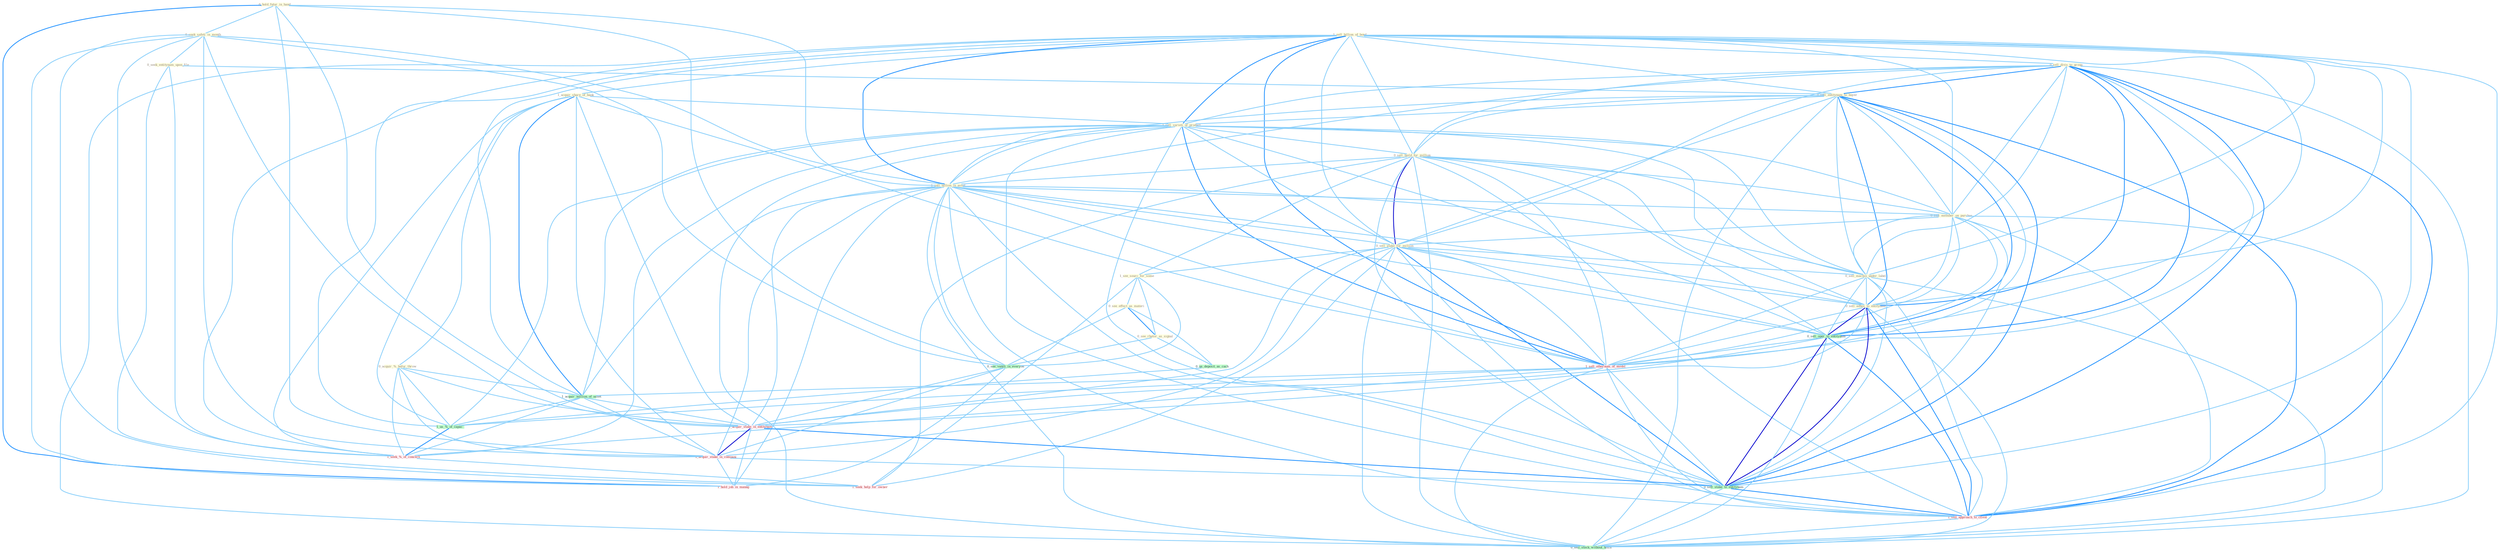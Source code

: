 Graph G{ 
    node
    [shape=polygon,style=filled,width=.5,height=.06,color="#BDFCC9",fixedsize=true,fontsize=4,
    fontcolor="#2f4f4f"];
    {node
    [color="#ffffe0", fontcolor="#8b7d6b"] "0_hold_futur_in_hand " "1_sell_billion_of_bond " "1_acquir_share_of_bank " "0_seek_safeti_in_month " "0_sell_divis_to_group " "0_seek_entitynam_upon_file " "0_sell_entitynam_to_buyer " "1_sell_varieti_of_product " "0_sell_build_for_million " "1_sell_billion_in_asset " "0_sell_member_on_purchas " "0_sell_stake_for_million " "1_see_sourc_for_some " "0_see_effect_as_materi " "0_sell_machin_under_label " "0_see_rhetor_as_signal " "0_acquir_%_befor_throw " "0_sell_adhes_to_entitynam "}
{node [color="#fff0f5", fontcolor="#b22222"] "1_sell_othernum_of_model " "1_acquir_stake_in_entitynam " "1_acquir_stake_in_compani " "1_sell_approach_to_client " "1_hold_job_in_manag " "1_seek_%_of_concern " "1_seek_help_for_owner "}
edge [color="#B0E2FF"];

	"0_hold_futur_in_hand " -- "0_seek_safeti_in_month " [w="1", color="#87cefa" ];
	"0_hold_futur_in_hand " -- "1_sell_billion_in_asset " [w="1", color="#87cefa" ];
	"0_hold_futur_in_hand " -- "0_see_vaniti_in_everyon " [w="1", color="#87cefa" ];
	"0_hold_futur_in_hand " -- "1_acquir_stake_in_entitynam " [w="1", color="#87cefa" ];
	"0_hold_futur_in_hand " -- "1_acquir_stake_in_compani " [w="1", color="#87cefa" ];
	"0_hold_futur_in_hand " -- "1_hold_job_in_manag " [w="2", color="#1e90ff" , len=0.8];
	"1_sell_billion_of_bond " -- "1_acquir_share_of_bank " [w="1", color="#87cefa" ];
	"1_sell_billion_of_bond " -- "0_sell_divis_to_group " [w="1", color="#87cefa" ];
	"1_sell_billion_of_bond " -- "0_sell_entitynam_to_buyer " [w="1", color="#87cefa" ];
	"1_sell_billion_of_bond " -- "1_sell_varieti_of_product " [w="2", color="#1e90ff" , len=0.8];
	"1_sell_billion_of_bond " -- "0_sell_build_for_million " [w="1", color="#87cefa" ];
	"1_sell_billion_of_bond " -- "1_sell_billion_in_asset " [w="2", color="#1e90ff" , len=0.8];
	"1_sell_billion_of_bond " -- "0_sell_member_on_purchas " [w="1", color="#87cefa" ];
	"1_sell_billion_of_bond " -- "0_sell_stake_for_million " [w="1", color="#87cefa" ];
	"1_sell_billion_of_bond " -- "0_sell_machin_under_label " [w="1", color="#87cefa" ];
	"1_sell_billion_of_bond " -- "0_sell_adhes_to_entitynam " [w="1", color="#87cefa" ];
	"1_sell_billion_of_bond " -- "0_sell_oper_to_entitynam " [w="1", color="#87cefa" ];
	"1_sell_billion_of_bond " -- "1_sell_othernum_of_model " [w="2", color="#1e90ff" , len=0.8];
	"1_sell_billion_of_bond " -- "1_acquir_million_of_asset " [w="1", color="#87cefa" ];
	"1_sell_billion_of_bond " -- "0_sell_stake_to_entitynam " [w="1", color="#87cefa" ];
	"1_sell_billion_of_bond " -- "1_us_%_of_capac " [w="1", color="#87cefa" ];
	"1_sell_billion_of_bond " -- "1_sell_approach_to_client " [w="1", color="#87cefa" ];
	"1_sell_billion_of_bond " -- "0_sell_stock_without_hitch " [w="1", color="#87cefa" ];
	"1_sell_billion_of_bond " -- "1_seek_%_of_concern " [w="1", color="#87cefa" ];
	"1_acquir_share_of_bank " -- "1_sell_varieti_of_product " [w="1", color="#87cefa" ];
	"1_acquir_share_of_bank " -- "0_acquir_%_befor_throw " [w="1", color="#87cefa" ];
	"1_acquir_share_of_bank " -- "1_sell_othernum_of_model " [w="1", color="#87cefa" ];
	"1_acquir_share_of_bank " -- "1_acquir_million_of_asset " [w="2", color="#1e90ff" , len=0.8];
	"1_acquir_share_of_bank " -- "1_acquir_stake_in_entitynam " [w="1", color="#87cefa" ];
	"1_acquir_share_of_bank " -- "1_acquir_stake_in_compani " [w="1", color="#87cefa" ];
	"1_acquir_share_of_bank " -- "1_us_%_of_capac " [w="1", color="#87cefa" ];
	"1_acquir_share_of_bank " -- "1_seek_%_of_concern " [w="1", color="#87cefa" ];
	"0_seek_safeti_in_month " -- "0_seek_entitynam_upon_file " [w="1", color="#87cefa" ];
	"0_seek_safeti_in_month " -- "1_sell_billion_in_asset " [w="1", color="#87cefa" ];
	"0_seek_safeti_in_month " -- "0_see_vaniti_in_everyon " [w="1", color="#87cefa" ];
	"0_seek_safeti_in_month " -- "1_acquir_stake_in_entitynam " [w="1", color="#87cefa" ];
	"0_seek_safeti_in_month " -- "1_acquir_stake_in_compani " [w="1", color="#87cefa" ];
	"0_seek_safeti_in_month " -- "1_hold_job_in_manag " [w="1", color="#87cefa" ];
	"0_seek_safeti_in_month " -- "1_seek_%_of_concern " [w="1", color="#87cefa" ];
	"0_seek_safeti_in_month " -- "1_seek_help_for_owner " [w="1", color="#87cefa" ];
	"0_sell_divis_to_group " -- "0_sell_entitynam_to_buyer " [w="2", color="#1e90ff" , len=0.8];
	"0_sell_divis_to_group " -- "1_sell_varieti_of_product " [w="1", color="#87cefa" ];
	"0_sell_divis_to_group " -- "0_sell_build_for_million " [w="1", color="#87cefa" ];
	"0_sell_divis_to_group " -- "1_sell_billion_in_asset " [w="1", color="#87cefa" ];
	"0_sell_divis_to_group " -- "0_sell_member_on_purchas " [w="1", color="#87cefa" ];
	"0_sell_divis_to_group " -- "0_sell_stake_for_million " [w="1", color="#87cefa" ];
	"0_sell_divis_to_group " -- "0_sell_machin_under_label " [w="1", color="#87cefa" ];
	"0_sell_divis_to_group " -- "0_sell_adhes_to_entitynam " [w="2", color="#1e90ff" , len=0.8];
	"0_sell_divis_to_group " -- "0_sell_oper_to_entitynam " [w="2", color="#1e90ff" , len=0.8];
	"0_sell_divis_to_group " -- "1_sell_othernum_of_model " [w="1", color="#87cefa" ];
	"0_sell_divis_to_group " -- "0_sell_stake_to_entitynam " [w="2", color="#1e90ff" , len=0.8];
	"0_sell_divis_to_group " -- "1_sell_approach_to_client " [w="2", color="#1e90ff" , len=0.8];
	"0_sell_divis_to_group " -- "0_sell_stock_without_hitch " [w="1", color="#87cefa" ];
	"0_seek_entitynam_upon_file " -- "0_sell_entitynam_to_buyer " [w="1", color="#87cefa" ];
	"0_seek_entitynam_upon_file " -- "1_seek_%_of_concern " [w="1", color="#87cefa" ];
	"0_seek_entitynam_upon_file " -- "1_seek_help_for_owner " [w="1", color="#87cefa" ];
	"0_sell_entitynam_to_buyer " -- "1_sell_varieti_of_product " [w="1", color="#87cefa" ];
	"0_sell_entitynam_to_buyer " -- "0_sell_build_for_million " [w="1", color="#87cefa" ];
	"0_sell_entitynam_to_buyer " -- "1_sell_billion_in_asset " [w="1", color="#87cefa" ];
	"0_sell_entitynam_to_buyer " -- "0_sell_member_on_purchas " [w="1", color="#87cefa" ];
	"0_sell_entitynam_to_buyer " -- "0_sell_stake_for_million " [w="1", color="#87cefa" ];
	"0_sell_entitynam_to_buyer " -- "0_sell_machin_under_label " [w="1", color="#87cefa" ];
	"0_sell_entitynam_to_buyer " -- "0_sell_adhes_to_entitynam " [w="2", color="#1e90ff" , len=0.8];
	"0_sell_entitynam_to_buyer " -- "0_sell_oper_to_entitynam " [w="2", color="#1e90ff" , len=0.8];
	"0_sell_entitynam_to_buyer " -- "1_sell_othernum_of_model " [w="1", color="#87cefa" ];
	"0_sell_entitynam_to_buyer " -- "0_sell_stake_to_entitynam " [w="2", color="#1e90ff" , len=0.8];
	"0_sell_entitynam_to_buyer " -- "1_sell_approach_to_client " [w="2", color="#1e90ff" , len=0.8];
	"0_sell_entitynam_to_buyer " -- "0_sell_stock_without_hitch " [w="1", color="#87cefa" ];
	"1_sell_varieti_of_product " -- "0_sell_build_for_million " [w="1", color="#87cefa" ];
	"1_sell_varieti_of_product " -- "1_sell_billion_in_asset " [w="1", color="#87cefa" ];
	"1_sell_varieti_of_product " -- "0_sell_member_on_purchas " [w="1", color="#87cefa" ];
	"1_sell_varieti_of_product " -- "0_sell_stake_for_million " [w="1", color="#87cefa" ];
	"1_sell_varieti_of_product " -- "0_sell_machin_under_label " [w="1", color="#87cefa" ];
	"1_sell_varieti_of_product " -- "0_sell_adhes_to_entitynam " [w="1", color="#87cefa" ];
	"1_sell_varieti_of_product " -- "0_sell_oper_to_entitynam " [w="1", color="#87cefa" ];
	"1_sell_varieti_of_product " -- "1_sell_othernum_of_model " [w="2", color="#1e90ff" , len=0.8];
	"1_sell_varieti_of_product " -- "1_acquir_million_of_asset " [w="1", color="#87cefa" ];
	"1_sell_varieti_of_product " -- "0_sell_stake_to_entitynam " [w="1", color="#87cefa" ];
	"1_sell_varieti_of_product " -- "1_us_%_of_capac " [w="1", color="#87cefa" ];
	"1_sell_varieti_of_product " -- "1_sell_approach_to_client " [w="1", color="#87cefa" ];
	"1_sell_varieti_of_product " -- "0_sell_stock_without_hitch " [w="1", color="#87cefa" ];
	"1_sell_varieti_of_product " -- "1_seek_%_of_concern " [w="1", color="#87cefa" ];
	"0_sell_build_for_million " -- "1_sell_billion_in_asset " [w="1", color="#87cefa" ];
	"0_sell_build_for_million " -- "0_sell_member_on_purchas " [w="1", color="#87cefa" ];
	"0_sell_build_for_million " -- "0_sell_stake_for_million " [w="3", color="#0000cd" , len=0.6];
	"0_sell_build_for_million " -- "1_see_sourc_for_some " [w="1", color="#87cefa" ];
	"0_sell_build_for_million " -- "0_sell_machin_under_label " [w="1", color="#87cefa" ];
	"0_sell_build_for_million " -- "0_sell_adhes_to_entitynam " [w="1", color="#87cefa" ];
	"0_sell_build_for_million " -- "0_sell_oper_to_entitynam " [w="1", color="#87cefa" ];
	"0_sell_build_for_million " -- "1_sell_othernum_of_model " [w="1", color="#87cefa" ];
	"0_sell_build_for_million " -- "0_sell_stake_to_entitynam " [w="1", color="#87cefa" ];
	"0_sell_build_for_million " -- "1_sell_approach_to_client " [w="1", color="#87cefa" ];
	"0_sell_build_for_million " -- "0_sell_stock_without_hitch " [w="1", color="#87cefa" ];
	"0_sell_build_for_million " -- "1_seek_help_for_owner " [w="1", color="#87cefa" ];
	"1_sell_billion_in_asset " -- "0_sell_member_on_purchas " [w="1", color="#87cefa" ];
	"1_sell_billion_in_asset " -- "0_sell_stake_for_million " [w="1", color="#87cefa" ];
	"1_sell_billion_in_asset " -- "0_sell_machin_under_label " [w="1", color="#87cefa" ];
	"1_sell_billion_in_asset " -- "0_sell_adhes_to_entitynam " [w="1", color="#87cefa" ];
	"1_sell_billion_in_asset " -- "0_sell_oper_to_entitynam " [w="1", color="#87cefa" ];
	"1_sell_billion_in_asset " -- "1_sell_othernum_of_model " [w="1", color="#87cefa" ];
	"1_sell_billion_in_asset " -- "0_see_vaniti_in_everyon " [w="1", color="#87cefa" ];
	"1_sell_billion_in_asset " -- "1_acquir_million_of_asset " [w="1", color="#87cefa" ];
	"1_sell_billion_in_asset " -- "1_acquir_stake_in_entitynam " [w="1", color="#87cefa" ];
	"1_sell_billion_in_asset " -- "1_acquir_stake_in_compani " [w="1", color="#87cefa" ];
	"1_sell_billion_in_asset " -- "0_sell_stake_to_entitynam " [w="1", color="#87cefa" ];
	"1_sell_billion_in_asset " -- "1_sell_approach_to_client " [w="1", color="#87cefa" ];
	"1_sell_billion_in_asset " -- "1_hold_job_in_manag " [w="1", color="#87cefa" ];
	"1_sell_billion_in_asset " -- "0_sell_stock_without_hitch " [w="1", color="#87cefa" ];
	"0_sell_member_on_purchas " -- "0_sell_stake_for_million " [w="1", color="#87cefa" ];
	"0_sell_member_on_purchas " -- "0_sell_machin_under_label " [w="1", color="#87cefa" ];
	"0_sell_member_on_purchas " -- "0_sell_adhes_to_entitynam " [w="1", color="#87cefa" ];
	"0_sell_member_on_purchas " -- "0_sell_oper_to_entitynam " [w="1", color="#87cefa" ];
	"0_sell_member_on_purchas " -- "1_sell_othernum_of_model " [w="1", color="#87cefa" ];
	"0_sell_member_on_purchas " -- "0_sell_stake_to_entitynam " [w="1", color="#87cefa" ];
	"0_sell_member_on_purchas " -- "1_sell_approach_to_client " [w="1", color="#87cefa" ];
	"0_sell_member_on_purchas " -- "0_sell_stock_without_hitch " [w="1", color="#87cefa" ];
	"0_sell_stake_for_million " -- "1_see_sourc_for_some " [w="1", color="#87cefa" ];
	"0_sell_stake_for_million " -- "0_sell_machin_under_label " [w="1", color="#87cefa" ];
	"0_sell_stake_for_million " -- "0_sell_adhes_to_entitynam " [w="1", color="#87cefa" ];
	"0_sell_stake_for_million " -- "0_sell_oper_to_entitynam " [w="1", color="#87cefa" ];
	"0_sell_stake_for_million " -- "1_sell_othernum_of_model " [w="1", color="#87cefa" ];
	"0_sell_stake_for_million " -- "1_acquir_stake_in_entitynam " [w="1", color="#87cefa" ];
	"0_sell_stake_for_million " -- "1_acquir_stake_in_compani " [w="1", color="#87cefa" ];
	"0_sell_stake_for_million " -- "0_sell_stake_to_entitynam " [w="2", color="#1e90ff" , len=0.8];
	"0_sell_stake_for_million " -- "1_sell_approach_to_client " [w="1", color="#87cefa" ];
	"0_sell_stake_for_million " -- "0_sell_stock_without_hitch " [w="1", color="#87cefa" ];
	"0_sell_stake_for_million " -- "1_seek_help_for_owner " [w="1", color="#87cefa" ];
	"1_see_sourc_for_some " -- "0_see_effect_as_materi " [w="1", color="#87cefa" ];
	"1_see_sourc_for_some " -- "0_see_rhetor_as_signal " [w="1", color="#87cefa" ];
	"1_see_sourc_for_some " -- "0_see_vaniti_in_everyon " [w="1", color="#87cefa" ];
	"1_see_sourc_for_some " -- "1_seek_help_for_owner " [w="1", color="#87cefa" ];
	"0_see_effect_as_materi " -- "0_see_rhetor_as_signal " [w="2", color="#1e90ff" , len=0.8];
	"0_see_effect_as_materi " -- "0_see_vaniti_in_everyon " [w="1", color="#87cefa" ];
	"0_see_effect_as_materi " -- "0_us_deposit_as_cach " [w="1", color="#87cefa" ];
	"0_sell_machin_under_label " -- "0_sell_adhes_to_entitynam " [w="1", color="#87cefa" ];
	"0_sell_machin_under_label " -- "0_sell_oper_to_entitynam " [w="1", color="#87cefa" ];
	"0_sell_machin_under_label " -- "1_sell_othernum_of_model " [w="1", color="#87cefa" ];
	"0_sell_machin_under_label " -- "0_sell_stake_to_entitynam " [w="1", color="#87cefa" ];
	"0_sell_machin_under_label " -- "1_sell_approach_to_client " [w="1", color="#87cefa" ];
	"0_sell_machin_under_label " -- "0_sell_stock_without_hitch " [w="1", color="#87cefa" ];
	"0_see_rhetor_as_signal " -- "0_see_vaniti_in_everyon " [w="1", color="#87cefa" ];
	"0_see_rhetor_as_signal " -- "0_us_deposit_as_cach " [w="1", color="#87cefa" ];
	"0_acquir_%_befor_throw " -- "1_acquir_million_of_asset " [w="1", color="#87cefa" ];
	"0_acquir_%_befor_throw " -- "1_acquir_stake_in_entitynam " [w="1", color="#87cefa" ];
	"0_acquir_%_befor_throw " -- "1_acquir_stake_in_compani " [w="1", color="#87cefa" ];
	"0_acquir_%_befor_throw " -- "1_us_%_of_capac " [w="1", color="#87cefa" ];
	"0_acquir_%_befor_throw " -- "1_seek_%_of_concern " [w="1", color="#87cefa" ];
	"0_sell_adhes_to_entitynam " -- "0_sell_oper_to_entitynam " [w="3", color="#0000cd" , len=0.6];
	"0_sell_adhes_to_entitynam " -- "1_sell_othernum_of_model " [w="1", color="#87cefa" ];
	"0_sell_adhes_to_entitynam " -- "1_acquir_stake_in_entitynam " [w="1", color="#87cefa" ];
	"0_sell_adhes_to_entitynam " -- "0_sell_stake_to_entitynam " [w="3", color="#0000cd" , len=0.6];
	"0_sell_adhes_to_entitynam " -- "1_sell_approach_to_client " [w="2", color="#1e90ff" , len=0.8];
	"0_sell_adhes_to_entitynam " -- "0_sell_stock_without_hitch " [w="1", color="#87cefa" ];
	"0_sell_oper_to_entitynam " -- "1_sell_othernum_of_model " [w="1", color="#87cefa" ];
	"0_sell_oper_to_entitynam " -- "1_acquir_stake_in_entitynam " [w="1", color="#87cefa" ];
	"0_sell_oper_to_entitynam " -- "0_sell_stake_to_entitynam " [w="3", color="#0000cd" , len=0.6];
	"0_sell_oper_to_entitynam " -- "1_sell_approach_to_client " [w="2", color="#1e90ff" , len=0.8];
	"0_sell_oper_to_entitynam " -- "0_sell_stock_without_hitch " [w="1", color="#87cefa" ];
	"1_sell_othernum_of_model " -- "1_acquir_million_of_asset " [w="1", color="#87cefa" ];
	"1_sell_othernum_of_model " -- "0_sell_stake_to_entitynam " [w="1", color="#87cefa" ];
	"1_sell_othernum_of_model " -- "1_us_%_of_capac " [w="1", color="#87cefa" ];
	"1_sell_othernum_of_model " -- "1_sell_approach_to_client " [w="1", color="#87cefa" ];
	"1_sell_othernum_of_model " -- "0_sell_stock_without_hitch " [w="1", color="#87cefa" ];
	"1_sell_othernum_of_model " -- "1_seek_%_of_concern " [w="1", color="#87cefa" ];
	"0_see_vaniti_in_everyon " -- "1_acquir_stake_in_entitynam " [w="1", color="#87cefa" ];
	"0_see_vaniti_in_everyon " -- "1_acquir_stake_in_compani " [w="1", color="#87cefa" ];
	"0_see_vaniti_in_everyon " -- "1_hold_job_in_manag " [w="1", color="#87cefa" ];
	"1_acquir_million_of_asset " -- "1_acquir_stake_in_entitynam " [w="1", color="#87cefa" ];
	"1_acquir_million_of_asset " -- "1_acquir_stake_in_compani " [w="1", color="#87cefa" ];
	"1_acquir_million_of_asset " -- "1_us_%_of_capac " [w="1", color="#87cefa" ];
	"1_acquir_million_of_asset " -- "1_seek_%_of_concern " [w="1", color="#87cefa" ];
	"0_us_deposit_as_cach " -- "1_us_%_of_capac " [w="1", color="#87cefa" ];
	"1_acquir_stake_in_entitynam " -- "1_acquir_stake_in_compani " [w="3", color="#0000cd" , len=0.6];
	"1_acquir_stake_in_entitynam " -- "0_sell_stake_to_entitynam " [w="2", color="#1e90ff" , len=0.8];
	"1_acquir_stake_in_entitynam " -- "1_hold_job_in_manag " [w="1", color="#87cefa" ];
	"1_acquir_stake_in_compani " -- "0_sell_stake_to_entitynam " [w="1", color="#87cefa" ];
	"1_acquir_stake_in_compani " -- "1_hold_job_in_manag " [w="1", color="#87cefa" ];
	"0_sell_stake_to_entitynam " -- "1_sell_approach_to_client " [w="2", color="#1e90ff" , len=0.8];
	"0_sell_stake_to_entitynam " -- "0_sell_stock_without_hitch " [w="1", color="#87cefa" ];
	"1_us_%_of_capac " -- "1_seek_%_of_concern " [w="2", color="#1e90ff" , len=0.8];
	"1_sell_approach_to_client " -- "0_sell_stock_without_hitch " [w="1", color="#87cefa" ];
	"1_seek_%_of_concern " -- "1_seek_help_for_owner " [w="1", color="#87cefa" ];
}